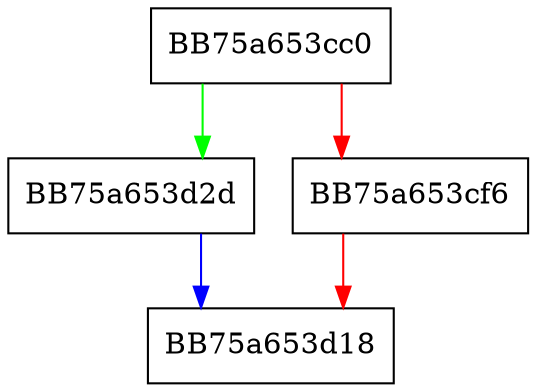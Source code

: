digraph VisitForScan {
  node [shape="box"];
  graph [splines=ortho];
  BB75a653cc0 -> BB75a653d2d [color="green"];
  BB75a653cc0 -> BB75a653cf6 [color="red"];
  BB75a653cf6 -> BB75a653d18 [color="red"];
  BB75a653d2d -> BB75a653d18 [color="blue"];
}